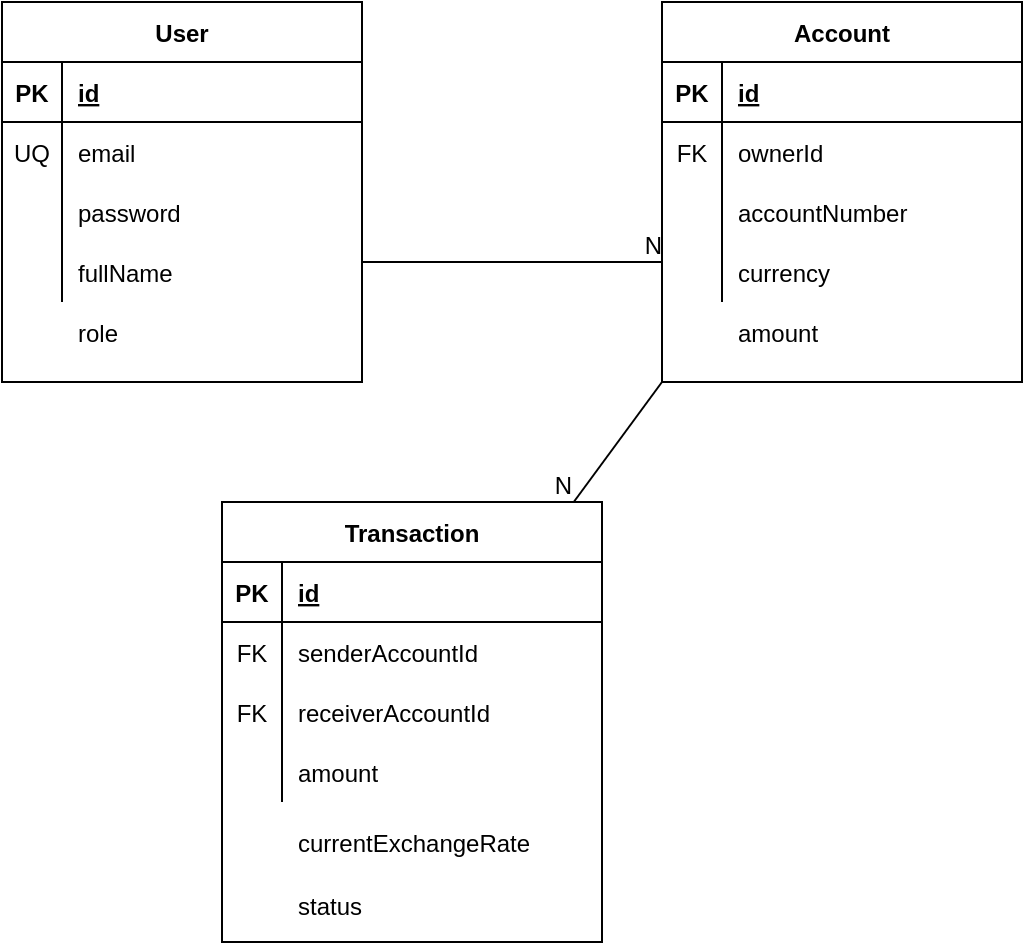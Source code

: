 <mxfile version="14.7.0" type="device"><diagram id="jBBck_DLylx5K3DGhwRk" name="Page-1"><mxGraphModel dx="818" dy="435" grid="1" gridSize="10" guides="1" tooltips="1" connect="1" arrows="1" fold="1" page="1" pageScale="1" pageWidth="827" pageHeight="1169" math="0" shadow="0"><root><mxCell id="0"/><mxCell id="1" parent="0"/><mxCell id="_Ppi3DZ-7R5yWkq34Qx4-1" value="User" style="shape=table;startSize=30;container=1;collapsible=1;childLayout=tableLayout;fixedRows=1;rowLines=0;fontStyle=1;align=center;resizeLast=1;" vertex="1" parent="1"><mxGeometry x="150" y="140" width="180" height="190" as="geometry"/></mxCell><mxCell id="_Ppi3DZ-7R5yWkq34Qx4-2" value="" style="shape=partialRectangle;collapsible=0;dropTarget=0;pointerEvents=0;fillColor=none;top=0;left=0;bottom=1;right=0;points=[[0,0.5],[1,0.5]];portConstraint=eastwest;" vertex="1" parent="_Ppi3DZ-7R5yWkq34Qx4-1"><mxGeometry y="30" width="180" height="30" as="geometry"/></mxCell><mxCell id="_Ppi3DZ-7R5yWkq34Qx4-3" value="PK" style="shape=partialRectangle;connectable=0;fillColor=none;top=0;left=0;bottom=0;right=0;fontStyle=1;overflow=hidden;" vertex="1" parent="_Ppi3DZ-7R5yWkq34Qx4-2"><mxGeometry width="30" height="30" as="geometry"/></mxCell><mxCell id="_Ppi3DZ-7R5yWkq34Qx4-4" value="id" style="shape=partialRectangle;connectable=0;fillColor=none;top=0;left=0;bottom=0;right=0;align=left;spacingLeft=6;fontStyle=5;overflow=hidden;" vertex="1" parent="_Ppi3DZ-7R5yWkq34Qx4-2"><mxGeometry x="30" width="150" height="30" as="geometry"/></mxCell><mxCell id="_Ppi3DZ-7R5yWkq34Qx4-5" value="" style="shape=partialRectangle;collapsible=0;dropTarget=0;pointerEvents=0;fillColor=none;top=0;left=0;bottom=0;right=0;points=[[0,0.5],[1,0.5]];portConstraint=eastwest;" vertex="1" parent="_Ppi3DZ-7R5yWkq34Qx4-1"><mxGeometry y="60" width="180" height="30" as="geometry"/></mxCell><mxCell id="_Ppi3DZ-7R5yWkq34Qx4-6" value="UQ" style="shape=partialRectangle;connectable=0;fillColor=none;top=0;left=0;bottom=0;right=0;editable=1;overflow=hidden;" vertex="1" parent="_Ppi3DZ-7R5yWkq34Qx4-5"><mxGeometry width="30" height="30" as="geometry"/></mxCell><mxCell id="_Ppi3DZ-7R5yWkq34Qx4-7" value="email" style="shape=partialRectangle;connectable=0;fillColor=none;top=0;left=0;bottom=0;right=0;align=left;spacingLeft=6;overflow=hidden;" vertex="1" parent="_Ppi3DZ-7R5yWkq34Qx4-5"><mxGeometry x="30" width="150" height="30" as="geometry"/></mxCell><mxCell id="_Ppi3DZ-7R5yWkq34Qx4-8" value="" style="shape=partialRectangle;collapsible=0;dropTarget=0;pointerEvents=0;fillColor=none;top=0;left=0;bottom=0;right=0;points=[[0,0.5],[1,0.5]];portConstraint=eastwest;" vertex="1" parent="_Ppi3DZ-7R5yWkq34Qx4-1"><mxGeometry y="90" width="180" height="30" as="geometry"/></mxCell><mxCell id="_Ppi3DZ-7R5yWkq34Qx4-9" value="" style="shape=partialRectangle;connectable=0;fillColor=none;top=0;left=0;bottom=0;right=0;editable=1;overflow=hidden;" vertex="1" parent="_Ppi3DZ-7R5yWkq34Qx4-8"><mxGeometry width="30" height="30" as="geometry"/></mxCell><mxCell id="_Ppi3DZ-7R5yWkq34Qx4-10" value="password" style="shape=partialRectangle;connectable=0;fillColor=none;top=0;left=0;bottom=0;right=0;align=left;spacingLeft=6;overflow=hidden;" vertex="1" parent="_Ppi3DZ-7R5yWkq34Qx4-8"><mxGeometry x="30" width="150" height="30" as="geometry"/></mxCell><mxCell id="_Ppi3DZ-7R5yWkq34Qx4-11" value="" style="shape=partialRectangle;collapsible=0;dropTarget=0;pointerEvents=0;fillColor=none;top=0;left=0;bottom=0;right=0;points=[[0,0.5],[1,0.5]];portConstraint=eastwest;" vertex="1" parent="_Ppi3DZ-7R5yWkq34Qx4-1"><mxGeometry y="120" width="180" height="30" as="geometry"/></mxCell><mxCell id="_Ppi3DZ-7R5yWkq34Qx4-12" value="" style="shape=partialRectangle;connectable=0;fillColor=none;top=0;left=0;bottom=0;right=0;editable=1;overflow=hidden;" vertex="1" parent="_Ppi3DZ-7R5yWkq34Qx4-11"><mxGeometry width="30" height="30" as="geometry"/></mxCell><mxCell id="_Ppi3DZ-7R5yWkq34Qx4-13" value="fullName" style="shape=partialRectangle;connectable=0;fillColor=none;top=0;left=0;bottom=0;right=0;align=left;spacingLeft=6;overflow=hidden;" vertex="1" parent="_Ppi3DZ-7R5yWkq34Qx4-11"><mxGeometry x="30" width="150" height="30" as="geometry"/></mxCell><mxCell id="_Ppi3DZ-7R5yWkq34Qx4-14" value="role" style="shape=partialRectangle;connectable=0;fillColor=none;top=0;left=0;bottom=0;right=0;align=left;spacingLeft=6;overflow=hidden;" vertex="1" parent="1"><mxGeometry x="180" y="290" width="150" height="30" as="geometry"/></mxCell><mxCell id="_Ppi3DZ-7R5yWkq34Qx4-29" value="" style="group" vertex="1" connectable="0" parent="1"><mxGeometry x="480" y="140" width="180" height="190" as="geometry"/></mxCell><mxCell id="_Ppi3DZ-7R5yWkq34Qx4-15" value="Account" style="shape=table;startSize=30;container=1;collapsible=1;childLayout=tableLayout;fixedRows=1;rowLines=0;fontStyle=1;align=center;resizeLast=1;" vertex="1" parent="_Ppi3DZ-7R5yWkq34Qx4-29"><mxGeometry width="180" height="190" as="geometry"/></mxCell><mxCell id="_Ppi3DZ-7R5yWkq34Qx4-16" value="" style="shape=partialRectangle;collapsible=0;dropTarget=0;pointerEvents=0;fillColor=none;top=0;left=0;bottom=1;right=0;points=[[0,0.5],[1,0.5]];portConstraint=eastwest;" vertex="1" parent="_Ppi3DZ-7R5yWkq34Qx4-15"><mxGeometry y="30" width="180" height="30" as="geometry"/></mxCell><mxCell id="_Ppi3DZ-7R5yWkq34Qx4-17" value="PK" style="shape=partialRectangle;connectable=0;fillColor=none;top=0;left=0;bottom=0;right=0;fontStyle=1;overflow=hidden;" vertex="1" parent="_Ppi3DZ-7R5yWkq34Qx4-16"><mxGeometry width="30" height="30" as="geometry"/></mxCell><mxCell id="_Ppi3DZ-7R5yWkq34Qx4-18" value="id" style="shape=partialRectangle;connectable=0;fillColor=none;top=0;left=0;bottom=0;right=0;align=left;spacingLeft=6;fontStyle=5;overflow=hidden;" vertex="1" parent="_Ppi3DZ-7R5yWkq34Qx4-16"><mxGeometry x="30" width="150" height="30" as="geometry"/></mxCell><mxCell id="_Ppi3DZ-7R5yWkq34Qx4-19" value="" style="shape=partialRectangle;collapsible=0;dropTarget=0;pointerEvents=0;fillColor=none;top=0;left=0;bottom=0;right=0;points=[[0,0.5],[1,0.5]];portConstraint=eastwest;" vertex="1" parent="_Ppi3DZ-7R5yWkq34Qx4-15"><mxGeometry y="60" width="180" height="30" as="geometry"/></mxCell><mxCell id="_Ppi3DZ-7R5yWkq34Qx4-20" value="FK" style="shape=partialRectangle;connectable=0;fillColor=none;top=0;left=0;bottom=0;right=0;editable=1;overflow=hidden;" vertex="1" parent="_Ppi3DZ-7R5yWkq34Qx4-19"><mxGeometry width="30" height="30" as="geometry"/></mxCell><mxCell id="_Ppi3DZ-7R5yWkq34Qx4-21" value="ownerId" style="shape=partialRectangle;connectable=0;fillColor=none;top=0;left=0;bottom=0;right=0;align=left;spacingLeft=6;overflow=hidden;" vertex="1" parent="_Ppi3DZ-7R5yWkq34Qx4-19"><mxGeometry x="30" width="150" height="30" as="geometry"/></mxCell><mxCell id="_Ppi3DZ-7R5yWkq34Qx4-22" value="" style="shape=partialRectangle;collapsible=0;dropTarget=0;pointerEvents=0;fillColor=none;top=0;left=0;bottom=0;right=0;points=[[0,0.5],[1,0.5]];portConstraint=eastwest;" vertex="1" parent="_Ppi3DZ-7R5yWkq34Qx4-15"><mxGeometry y="90" width="180" height="30" as="geometry"/></mxCell><mxCell id="_Ppi3DZ-7R5yWkq34Qx4-23" value="" style="shape=partialRectangle;connectable=0;fillColor=none;top=0;left=0;bottom=0;right=0;editable=1;overflow=hidden;" vertex="1" parent="_Ppi3DZ-7R5yWkq34Qx4-22"><mxGeometry width="30" height="30" as="geometry"/></mxCell><mxCell id="_Ppi3DZ-7R5yWkq34Qx4-24" value="accountNumber" style="shape=partialRectangle;connectable=0;fillColor=none;top=0;left=0;bottom=0;right=0;align=left;spacingLeft=6;overflow=hidden;" vertex="1" parent="_Ppi3DZ-7R5yWkq34Qx4-22"><mxGeometry x="30" width="150" height="30" as="geometry"/></mxCell><mxCell id="_Ppi3DZ-7R5yWkq34Qx4-25" value="" style="shape=partialRectangle;collapsible=0;dropTarget=0;pointerEvents=0;fillColor=none;top=0;left=0;bottom=0;right=0;points=[[0,0.5],[1,0.5]];portConstraint=eastwest;" vertex="1" parent="_Ppi3DZ-7R5yWkq34Qx4-15"><mxGeometry y="120" width="180" height="30" as="geometry"/></mxCell><mxCell id="_Ppi3DZ-7R5yWkq34Qx4-26" value="" style="shape=partialRectangle;connectable=0;fillColor=none;top=0;left=0;bottom=0;right=0;editable=1;overflow=hidden;" vertex="1" parent="_Ppi3DZ-7R5yWkq34Qx4-25"><mxGeometry width="30" height="30" as="geometry"/></mxCell><mxCell id="_Ppi3DZ-7R5yWkq34Qx4-27" value="currency" style="shape=partialRectangle;connectable=0;fillColor=none;top=0;left=0;bottom=0;right=0;align=left;spacingLeft=6;overflow=hidden;" vertex="1" parent="_Ppi3DZ-7R5yWkq34Qx4-25"><mxGeometry x="30" width="150" height="30" as="geometry"/></mxCell><mxCell id="_Ppi3DZ-7R5yWkq34Qx4-28" value="amount" style="shape=partialRectangle;connectable=0;fillColor=none;top=0;left=0;bottom=0;right=0;align=left;spacingLeft=6;overflow=hidden;" vertex="1" parent="_Ppi3DZ-7R5yWkq34Qx4-29"><mxGeometry x="30" y="150" width="150" height="30" as="geometry"/></mxCell><mxCell id="_Ppi3DZ-7R5yWkq34Qx4-34" value="" style="endArrow=none;html=1;rounded=0;" edge="1" parent="1"><mxGeometry relative="1" as="geometry"><mxPoint x="330" y="270" as="sourcePoint"/><mxPoint x="480" y="270" as="targetPoint"/></mxGeometry></mxCell><mxCell id="_Ppi3DZ-7R5yWkq34Qx4-35" value="N" style="resizable=0;html=1;align=right;verticalAlign=bottom;" connectable="0" vertex="1" parent="_Ppi3DZ-7R5yWkq34Qx4-34"><mxGeometry x="1" relative="1" as="geometry"/></mxCell><mxCell id="_Ppi3DZ-7R5yWkq34Qx4-51" value="" style="group" vertex="1" connectable="0" parent="1"><mxGeometry x="260" y="390" width="193.62" height="220.0" as="geometry"/></mxCell><mxCell id="_Ppi3DZ-7R5yWkq34Qx4-55" value="" style="group" vertex="1" connectable="0" parent="_Ppi3DZ-7R5yWkq34Qx4-51"><mxGeometry width="193.62" height="220.0" as="geometry"/></mxCell><mxCell id="_Ppi3DZ-7R5yWkq34Qx4-36" value="Transaction" style="shape=table;startSize=30;container=1;collapsible=1;childLayout=tableLayout;fixedRows=1;rowLines=0;fontStyle=1;align=center;resizeLast=1;" vertex="1" parent="_Ppi3DZ-7R5yWkq34Qx4-55"><mxGeometry width="190" height="220.0" as="geometry"/></mxCell><mxCell id="_Ppi3DZ-7R5yWkq34Qx4-37" value="" style="shape=partialRectangle;collapsible=0;dropTarget=0;pointerEvents=0;fillColor=none;top=0;left=0;bottom=1;right=0;points=[[0,0.5],[1,0.5]];portConstraint=eastwest;" vertex="1" parent="_Ppi3DZ-7R5yWkq34Qx4-36"><mxGeometry y="30" width="190" height="30" as="geometry"/></mxCell><mxCell id="_Ppi3DZ-7R5yWkq34Qx4-38" value="PK" style="shape=partialRectangle;connectable=0;fillColor=none;top=0;left=0;bottom=0;right=0;fontStyle=1;overflow=hidden;" vertex="1" parent="_Ppi3DZ-7R5yWkq34Qx4-37"><mxGeometry width="30" height="30" as="geometry"/></mxCell><mxCell id="_Ppi3DZ-7R5yWkq34Qx4-39" value="id" style="shape=partialRectangle;connectable=0;fillColor=none;top=0;left=0;bottom=0;right=0;align=left;spacingLeft=6;fontStyle=5;overflow=hidden;" vertex="1" parent="_Ppi3DZ-7R5yWkq34Qx4-37"><mxGeometry x="30" width="160" height="30" as="geometry"/></mxCell><mxCell id="_Ppi3DZ-7R5yWkq34Qx4-40" value="" style="shape=partialRectangle;collapsible=0;dropTarget=0;pointerEvents=0;fillColor=none;top=0;left=0;bottom=0;right=0;points=[[0,0.5],[1,0.5]];portConstraint=eastwest;" vertex="1" parent="_Ppi3DZ-7R5yWkq34Qx4-36"><mxGeometry y="60" width="190" height="30" as="geometry"/></mxCell><mxCell id="_Ppi3DZ-7R5yWkq34Qx4-41" value="FK" style="shape=partialRectangle;connectable=0;fillColor=none;top=0;left=0;bottom=0;right=0;editable=1;overflow=hidden;" vertex="1" parent="_Ppi3DZ-7R5yWkq34Qx4-40"><mxGeometry width="30" height="30" as="geometry"/></mxCell><mxCell id="_Ppi3DZ-7R5yWkq34Qx4-42" value="senderAccountId" style="shape=partialRectangle;connectable=0;fillColor=none;top=0;left=0;bottom=0;right=0;align=left;spacingLeft=6;overflow=hidden;" vertex="1" parent="_Ppi3DZ-7R5yWkq34Qx4-40"><mxGeometry x="30" width="160" height="30" as="geometry"/></mxCell><mxCell id="_Ppi3DZ-7R5yWkq34Qx4-43" value="" style="shape=partialRectangle;collapsible=0;dropTarget=0;pointerEvents=0;fillColor=none;top=0;left=0;bottom=0;right=0;points=[[0,0.5],[1,0.5]];portConstraint=eastwest;" vertex="1" parent="_Ppi3DZ-7R5yWkq34Qx4-36"><mxGeometry y="90" width="190" height="30" as="geometry"/></mxCell><mxCell id="_Ppi3DZ-7R5yWkq34Qx4-44" value="FK" style="shape=partialRectangle;connectable=0;fillColor=none;top=0;left=0;bottom=0;right=0;editable=1;overflow=hidden;" vertex="1" parent="_Ppi3DZ-7R5yWkq34Qx4-43"><mxGeometry width="30" height="30" as="geometry"/></mxCell><mxCell id="_Ppi3DZ-7R5yWkq34Qx4-45" value="receiverAccountId" style="shape=partialRectangle;connectable=0;fillColor=none;top=0;left=0;bottom=0;right=0;align=left;spacingLeft=6;overflow=hidden;" vertex="1" parent="_Ppi3DZ-7R5yWkq34Qx4-43"><mxGeometry x="30" width="160" height="30" as="geometry"/></mxCell><mxCell id="_Ppi3DZ-7R5yWkq34Qx4-46" value="" style="shape=partialRectangle;collapsible=0;dropTarget=0;pointerEvents=0;fillColor=none;top=0;left=0;bottom=0;right=0;points=[[0,0.5],[1,0.5]];portConstraint=eastwest;" vertex="1" parent="_Ppi3DZ-7R5yWkq34Qx4-36"><mxGeometry y="120" width="190" height="30" as="geometry"/></mxCell><mxCell id="_Ppi3DZ-7R5yWkq34Qx4-47" value="" style="shape=partialRectangle;connectable=0;fillColor=none;top=0;left=0;bottom=0;right=0;editable=1;overflow=hidden;" vertex="1" parent="_Ppi3DZ-7R5yWkq34Qx4-46"><mxGeometry width="30" height="30" as="geometry"/></mxCell><mxCell id="_Ppi3DZ-7R5yWkq34Qx4-48" value="amount" style="shape=partialRectangle;connectable=0;fillColor=none;top=0;left=0;bottom=0;right=0;align=left;spacingLeft=6;overflow=hidden;" vertex="1" parent="_Ppi3DZ-7R5yWkq34Qx4-46"><mxGeometry x="30" width="160" height="30" as="geometry"/></mxCell><mxCell id="_Ppi3DZ-7R5yWkq34Qx4-50" value="currentExchangeRate" style="shape=partialRectangle;connectable=0;fillColor=none;top=0;left=0;bottom=0;right=0;align=left;spacingLeft=6;overflow=hidden;" vertex="1" parent="_Ppi3DZ-7R5yWkq34Qx4-55"><mxGeometry x="30" y="150" width="163.62" height="40" as="geometry"/></mxCell><mxCell id="_Ppi3DZ-7R5yWkq34Qx4-54" value="status" style="shape=partialRectangle;connectable=0;fillColor=none;top=0;left=0;bottom=0;right=0;align=left;spacingLeft=6;overflow=hidden;" vertex="1" parent="_Ppi3DZ-7R5yWkq34Qx4-55"><mxGeometry x="30" y="183.333" width="150" height="36.667" as="geometry"/></mxCell><mxCell id="_Ppi3DZ-7R5yWkq34Qx4-52" value="" style="endArrow=none;html=1;rounded=0;exitX=0;exitY=1;exitDx=0;exitDy=0;" edge="1" parent="1" source="_Ppi3DZ-7R5yWkq34Qx4-15" target="_Ppi3DZ-7R5yWkq34Qx4-36"><mxGeometry relative="1" as="geometry"><mxPoint x="390" y="340" as="sourcePoint"/><mxPoint x="400" y="400" as="targetPoint"/></mxGeometry></mxCell><mxCell id="_Ppi3DZ-7R5yWkq34Qx4-53" value="N" style="resizable=0;html=1;align=right;verticalAlign=bottom;" connectable="0" vertex="1" parent="_Ppi3DZ-7R5yWkq34Qx4-52"><mxGeometry x="1" relative="1" as="geometry"/></mxCell></root></mxGraphModel></diagram></mxfile>